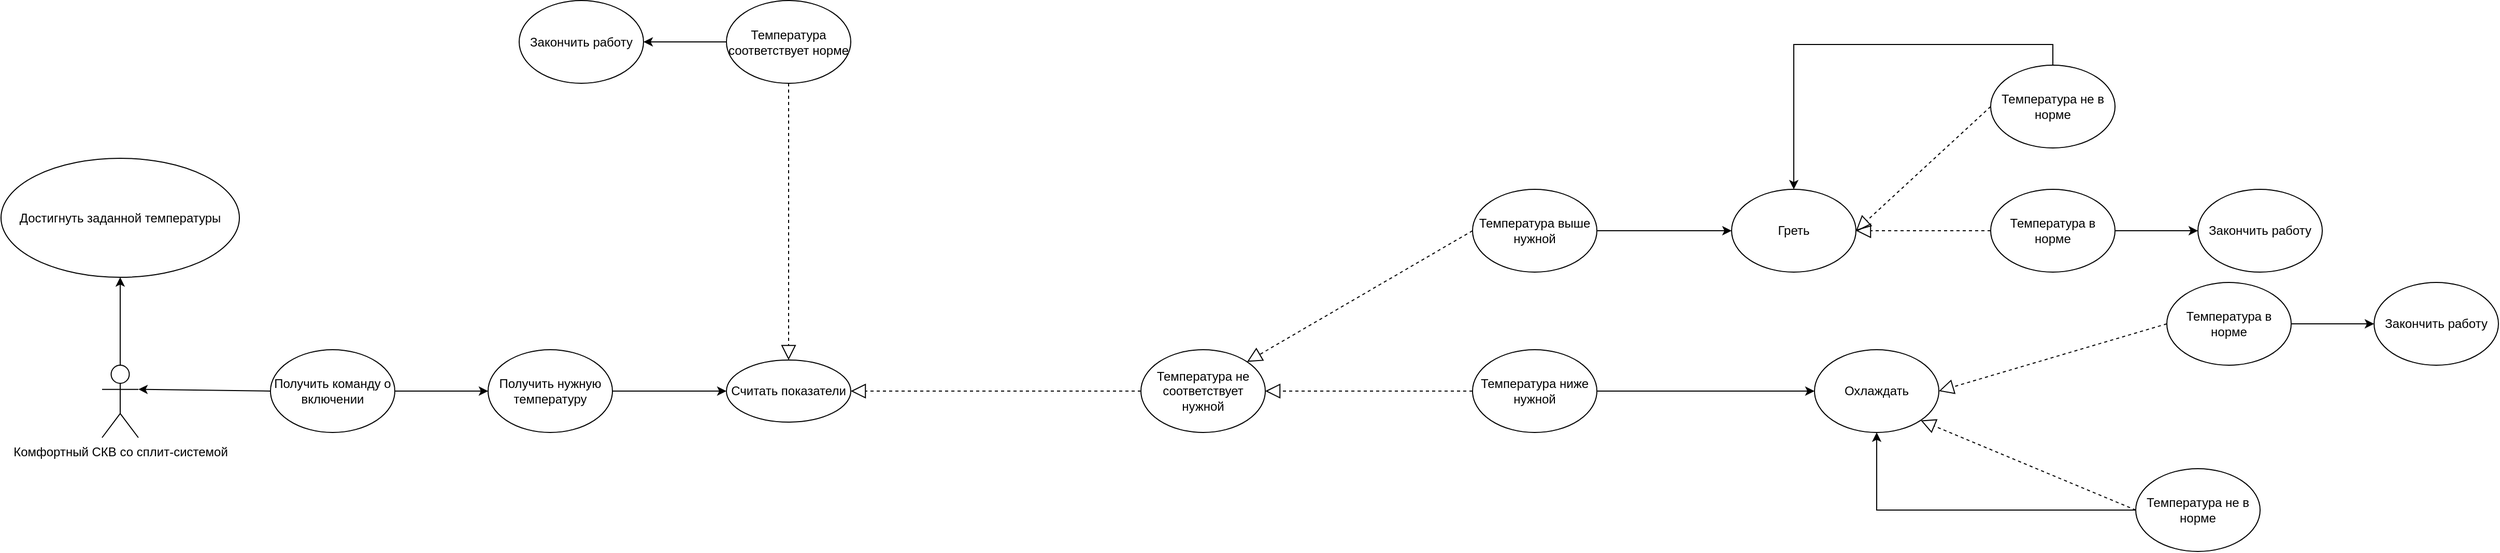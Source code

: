 <mxfile version="15.2.7" type="github">
  <diagram id="SSqRe7yeWzL_ahuAxIvq" name="Page-1">
    <mxGraphModel dx="3434" dy="2622" grid="1" gridSize="10" guides="1" tooltips="1" connect="1" arrows="1" fold="1" page="1" pageScale="1" pageWidth="827" pageHeight="1169" math="0" shadow="0">
      <root>
        <mxCell id="0" />
        <mxCell id="1" parent="0" />
        <mxCell id="Ex-YfUZOX76iZiXNYdEz-4" value="" style="edgeStyle=orthogonalEdgeStyle;rounded=0;orthogonalLoop=1;jettySize=auto;html=1;" parent="1" source="Ex-YfUZOX76iZiXNYdEz-1" target="Ex-YfUZOX76iZiXNYdEz-3" edge="1">
          <mxGeometry relative="1" as="geometry" />
        </mxCell>
        <mxCell id="Ex-YfUZOX76iZiXNYdEz-1" value="Комфортный СКВ со сплит-системой" style="shape=umlActor;verticalLabelPosition=bottom;verticalAlign=top;html=1;outlineConnect=0;" parent="1" vertex="1">
          <mxGeometry x="-222.5" y="290" width="35" height="70" as="geometry" />
        </mxCell>
        <mxCell id="Ex-YfUZOX76iZiXNYdEz-3" value="Достигнуть заданной температуры" style="ellipse;whiteSpace=wrap;html=1;verticalAlign=middle;" parent="1" vertex="1">
          <mxGeometry x="-320" y="90" width="230" height="115" as="geometry" />
        </mxCell>
        <mxCell id="Ex-YfUZOX76iZiXNYdEz-5" value="Считать показатели" style="ellipse;whiteSpace=wrap;html=1;verticalAlign=middle;align=center;" parent="1" vertex="1">
          <mxGeometry x="380" y="285" width="120" height="60" as="geometry" />
        </mxCell>
        <mxCell id="Ex-YfUZOX76iZiXNYdEz-7" value="Температура не соответствует нужной" style="ellipse;whiteSpace=wrap;html=1;verticalAlign=middle;" parent="1" vertex="1">
          <mxGeometry x="780" y="275" width="120" height="80" as="geometry" />
        </mxCell>
        <mxCell id="Ex-YfUZOX76iZiXNYdEz-8" value="" style="endArrow=block;dashed=1;endFill=0;endSize=12;html=1;exitX=0;exitY=0.5;exitDx=0;exitDy=0;entryX=1;entryY=0.5;entryDx=0;entryDy=0;" parent="1" source="Ex-YfUZOX76iZiXNYdEz-7" target="Ex-YfUZOX76iZiXNYdEz-5" edge="1">
          <mxGeometry width="160" relative="1" as="geometry">
            <mxPoint x="670" y="267.5" as="sourcePoint" />
            <mxPoint x="830" y="267.5" as="targetPoint" />
          </mxGeometry>
        </mxCell>
        <mxCell id="Ex-YfUZOX76iZiXNYdEz-27" value="" style="endArrow=block;dashed=1;endFill=0;endSize=12;html=1;exitX=0;exitY=0.5;exitDx=0;exitDy=0;entryX=1;entryY=0;entryDx=0;entryDy=0;" parent="1" source="Ex-YfUZOX76iZiXNYdEz-28" edge="1" target="Ex-YfUZOX76iZiXNYdEz-7">
          <mxGeometry width="160" relative="1" as="geometry">
            <mxPoint x="1100" y="-60" as="sourcePoint" />
            <mxPoint x="860" y="30" as="targetPoint" />
          </mxGeometry>
        </mxCell>
        <mxCell id="Ex-YfUZOX76iZiXNYdEz-28" value="Температура выше нужной" style="ellipse;whiteSpace=wrap;html=1;verticalAlign=middle;" parent="1" vertex="1">
          <mxGeometry x="1100" y="120" width="120" height="80" as="geometry" />
        </mxCell>
        <mxCell id="Ex-YfUZOX76iZiXNYdEz-29" value="" style="endArrow=block;dashed=1;endFill=0;endSize=12;html=1;exitX=0;exitY=0.5;exitDx=0;exitDy=0;entryX=1;entryY=0.5;entryDx=0;entryDy=0;" parent="1" source="Ex-YfUZOX76iZiXNYdEz-30" target="Ex-YfUZOX76iZiXNYdEz-7" edge="1">
          <mxGeometry width="160" relative="1" as="geometry">
            <mxPoint x="1110" y="70" as="sourcePoint" />
            <mxPoint x="870" y="160" as="targetPoint" />
          </mxGeometry>
        </mxCell>
        <mxCell id="Ex-YfUZOX76iZiXNYdEz-45" style="edgeStyle=orthogonalEdgeStyle;rounded=0;orthogonalLoop=1;jettySize=auto;html=1;exitX=1;exitY=0.5;exitDx=0;exitDy=0;entryX=0;entryY=0.5;entryDx=0;entryDy=0;" parent="1" source="Ex-YfUZOX76iZiXNYdEz-30" target="Ex-YfUZOX76iZiXNYdEz-39" edge="1">
          <mxGeometry relative="1" as="geometry" />
        </mxCell>
        <mxCell id="Ex-YfUZOX76iZiXNYdEz-30" value="Температура ниже нужной" style="ellipse;whiteSpace=wrap;html=1;verticalAlign=middle;" parent="1" vertex="1">
          <mxGeometry x="1100" y="275" width="120" height="80" as="geometry" />
        </mxCell>
        <mxCell id="Ex-YfUZOX76iZiXNYdEz-31" value="" style="endArrow=classic;html=1;exitX=1;exitY=0.5;exitDx=0;exitDy=0;" parent="1" source="Ex-YfUZOX76iZiXNYdEz-28" target="Ex-YfUZOX76iZiXNYdEz-32" edge="1">
          <mxGeometry width="50" height="50" relative="1" as="geometry">
            <mxPoint x="860" y="220" as="sourcePoint" />
            <mxPoint x="1280" y="-60" as="targetPoint" />
          </mxGeometry>
        </mxCell>
        <mxCell id="Ex-YfUZOX76iZiXNYdEz-32" value="Греть" style="ellipse;whiteSpace=wrap;html=1;verticalAlign=middle;" parent="1" vertex="1">
          <mxGeometry x="1350" y="120" width="120" height="80" as="geometry" />
        </mxCell>
        <mxCell id="Ex-YfUZOX76iZiXNYdEz-35" value="" style="endArrow=block;dashed=1;endFill=0;endSize=12;html=1;exitX=0;exitY=0.5;exitDx=0;exitDy=0;" parent="1" source="REcgTKblcPlk6Ld11pTf-13" edge="1">
          <mxGeometry width="160" relative="1" as="geometry">
            <mxPoint x="1630" y="20" as="sourcePoint" />
            <mxPoint x="1470" y="160" as="targetPoint" />
          </mxGeometry>
        </mxCell>
        <mxCell id="Ex-YfUZOX76iZiXNYdEz-39" value="Охлаждать" style="ellipse;whiteSpace=wrap;html=1;verticalAlign=middle;" parent="1" vertex="1">
          <mxGeometry x="1430" y="275" width="120" height="80" as="geometry" />
        </mxCell>
        <mxCell id="REcgTKblcPlk6Ld11pTf-7" value="" style="edgeStyle=orthogonalEdgeStyle;rounded=0;orthogonalLoop=1;jettySize=auto;html=1;" edge="1" parent="1" source="Ex-YfUZOX76iZiXNYdEz-40" target="REcgTKblcPlk6Ld11pTf-6">
          <mxGeometry relative="1" as="geometry" />
        </mxCell>
        <mxCell id="Ex-YfUZOX76iZiXNYdEz-40" value="Температура в норме" style="ellipse;whiteSpace=wrap;html=1;verticalAlign=middle;" parent="1" vertex="1">
          <mxGeometry x="1770" y="210" width="120" height="80" as="geometry" />
        </mxCell>
        <mxCell id="Ex-YfUZOX76iZiXNYdEz-41" style="edgeStyle=orthogonalEdgeStyle;rounded=0;orthogonalLoop=1;jettySize=auto;html=1;entryX=0.5;entryY=1;entryDx=0;entryDy=0;" parent="1" source="Ex-YfUZOX76iZiXNYdEz-42" target="Ex-YfUZOX76iZiXNYdEz-39" edge="1">
          <mxGeometry relative="1" as="geometry" />
        </mxCell>
        <mxCell id="Ex-YfUZOX76iZiXNYdEz-42" value="Температура не в норме" style="ellipse;whiteSpace=wrap;html=1;verticalAlign=middle;" parent="1" vertex="1">
          <mxGeometry x="1740" y="390" width="120" height="80" as="geometry" />
        </mxCell>
        <mxCell id="Ex-YfUZOX76iZiXNYdEz-43" value="" style="endArrow=block;dashed=1;endFill=0;endSize=12;html=1;exitX=0;exitY=0.5;exitDx=0;exitDy=0;entryX=1;entryY=0.5;entryDx=0;entryDy=0;" parent="1" source="Ex-YfUZOX76iZiXNYdEz-40" target="Ex-YfUZOX76iZiXNYdEz-39" edge="1">
          <mxGeometry width="160" relative="1" as="geometry">
            <mxPoint x="1340" y="87.5" as="sourcePoint" />
            <mxPoint x="1160" y="177.5" as="targetPoint" />
          </mxGeometry>
        </mxCell>
        <mxCell id="Ex-YfUZOX76iZiXNYdEz-44" value="" style="endArrow=block;dashed=1;endFill=0;endSize=12;html=1;exitX=0;exitY=0.5;exitDx=0;exitDy=0;entryX=1;entryY=1;entryDx=0;entryDy=0;" parent="1" source="Ex-YfUZOX76iZiXNYdEz-42" edge="1" target="Ex-YfUZOX76iZiXNYdEz-39">
          <mxGeometry width="160" relative="1" as="geometry">
            <mxPoint x="1730" y="-12.5" as="sourcePoint" />
            <mxPoint x="1680" y="77.5" as="targetPoint" />
          </mxGeometry>
        </mxCell>
        <mxCell id="Ex-YfUZOX76iZiXNYdEz-83" value="" style="endArrow=block;dashed=1;endFill=0;endSize=12;html=1;entryX=0.5;entryY=0;entryDx=0;entryDy=0;exitX=0.5;exitY=1;exitDx=0;exitDy=0;" parent="1" target="Ex-YfUZOX76iZiXNYdEz-5" edge="1" source="Ex-YfUZOX76iZiXNYdEz-84">
          <mxGeometry width="160" relative="1" as="geometry">
            <mxPoint x="500" y="-30" as="sourcePoint" />
            <mxPoint x="850" y="140" as="targetPoint" />
          </mxGeometry>
        </mxCell>
        <mxCell id="REcgTKblcPlk6Ld11pTf-5" value="" style="edgeStyle=orthogonalEdgeStyle;rounded=0;orthogonalLoop=1;jettySize=auto;html=1;" edge="1" parent="1" source="Ex-YfUZOX76iZiXNYdEz-84" target="REcgTKblcPlk6Ld11pTf-4">
          <mxGeometry relative="1" as="geometry" />
        </mxCell>
        <mxCell id="Ex-YfUZOX76iZiXNYdEz-84" value="Температура соответствует норме" style="ellipse;whiteSpace=wrap;html=1;verticalAlign=middle;" parent="1" vertex="1">
          <mxGeometry x="380" y="-62.5" width="120" height="80" as="geometry" />
        </mxCell>
        <mxCell id="REcgTKblcPlk6Ld11pTf-3" value="" style="edgeStyle=orthogonalEdgeStyle;rounded=0;orthogonalLoop=1;jettySize=auto;html=1;" edge="1" parent="1" source="Ex-YfUZOX76iZiXNYdEz-85" target="REcgTKblcPlk6Ld11pTf-2">
          <mxGeometry relative="1" as="geometry" />
        </mxCell>
        <mxCell id="Ex-YfUZOX76iZiXNYdEz-85" value="Получить команду о включении" style="ellipse;whiteSpace=wrap;html=1;verticalAlign=middle;" parent="1" vertex="1">
          <mxGeometry x="-60" y="275" width="120" height="80" as="geometry" />
        </mxCell>
        <mxCell id="Ex-YfUZOX76iZiXNYdEz-86" value="" style="endArrow=classic;html=1;exitX=0;exitY=0.5;exitDx=0;exitDy=0;entryX=1;entryY=0.333;entryDx=0;entryDy=0;entryPerimeter=0;" parent="1" source="Ex-YfUZOX76iZiXNYdEz-85" target="Ex-YfUZOX76iZiXNYdEz-1" edge="1">
          <mxGeometry width="50" height="50" relative="1" as="geometry">
            <mxPoint x="80" y="395" as="sourcePoint" />
            <mxPoint x="130" y="345" as="targetPoint" />
          </mxGeometry>
        </mxCell>
        <mxCell id="Ex-YfUZOX76iZiXNYdEz-95" value="" style="edgeStyle=orthogonalEdgeStyle;rounded=0;orthogonalLoop=1;jettySize=auto;html=1;exitX=1;exitY=0.5;exitDx=0;exitDy=0;" parent="1" source="REcgTKblcPlk6Ld11pTf-2" target="Ex-YfUZOX76iZiXNYdEz-5" edge="1">
          <mxGeometry relative="1" as="geometry">
            <mxPoint x="420" y="210" as="sourcePoint" />
          </mxGeometry>
        </mxCell>
        <mxCell id="REcgTKblcPlk6Ld11pTf-2" value="Получить нужную температуру" style="ellipse;whiteSpace=wrap;html=1;verticalAlign=middle;" vertex="1" parent="1">
          <mxGeometry x="150" y="275" width="120" height="80" as="geometry" />
        </mxCell>
        <mxCell id="REcgTKblcPlk6Ld11pTf-4" value="Закончить работу" style="ellipse;whiteSpace=wrap;html=1;verticalAlign=middle;" vertex="1" parent="1">
          <mxGeometry x="180" y="-62.5" width="120" height="80" as="geometry" />
        </mxCell>
        <mxCell id="REcgTKblcPlk6Ld11pTf-6" value="Закончить работу" style="ellipse;whiteSpace=wrap;html=1;verticalAlign=middle;" vertex="1" parent="1">
          <mxGeometry x="1970" y="210" width="120" height="80" as="geometry" />
        </mxCell>
        <mxCell id="REcgTKblcPlk6Ld11pTf-8" value="" style="endArrow=block;dashed=1;endFill=0;endSize=12;html=1;exitX=0;exitY=0.5;exitDx=0;exitDy=0;entryX=1;entryY=0.5;entryDx=0;entryDy=0;" edge="1" parent="1" source="REcgTKblcPlk6Ld11pTf-10" target="Ex-YfUZOX76iZiXNYdEz-32">
          <mxGeometry width="160" relative="1" as="geometry">
            <mxPoint x="1440" y="-150" as="sourcePoint" />
            <mxPoint x="1420" y="130" as="targetPoint" />
          </mxGeometry>
        </mxCell>
        <mxCell id="REcgTKblcPlk6Ld11pTf-12" value="" style="edgeStyle=orthogonalEdgeStyle;rounded=0;orthogonalLoop=1;jettySize=auto;html=1;" edge="1" parent="1" source="REcgTKblcPlk6Ld11pTf-10" target="REcgTKblcPlk6Ld11pTf-11">
          <mxGeometry relative="1" as="geometry" />
        </mxCell>
        <mxCell id="REcgTKblcPlk6Ld11pTf-10" value="Температура в норме" style="ellipse;whiteSpace=wrap;html=1;verticalAlign=middle;" vertex="1" parent="1">
          <mxGeometry x="1600" y="120" width="120" height="80" as="geometry" />
        </mxCell>
        <mxCell id="REcgTKblcPlk6Ld11pTf-11" value="Закончить работу" style="ellipse;whiteSpace=wrap;html=1;verticalAlign=middle;" vertex="1" parent="1">
          <mxGeometry x="1800" y="120" width="120" height="80" as="geometry" />
        </mxCell>
        <mxCell id="REcgTKblcPlk6Ld11pTf-14" style="edgeStyle=orthogonalEdgeStyle;rounded=0;orthogonalLoop=1;jettySize=auto;html=1;exitX=0.5;exitY=0;exitDx=0;exitDy=0;entryX=0.5;entryY=0;entryDx=0;entryDy=0;" edge="1" parent="1" source="REcgTKblcPlk6Ld11pTf-13" target="Ex-YfUZOX76iZiXNYdEz-32">
          <mxGeometry relative="1" as="geometry" />
        </mxCell>
        <mxCell id="REcgTKblcPlk6Ld11pTf-13" value="Температура не в норме" style="ellipse;whiteSpace=wrap;html=1;verticalAlign=middle;" vertex="1" parent="1">
          <mxGeometry x="1600" width="120" height="80" as="geometry" />
        </mxCell>
      </root>
    </mxGraphModel>
  </diagram>
</mxfile>
